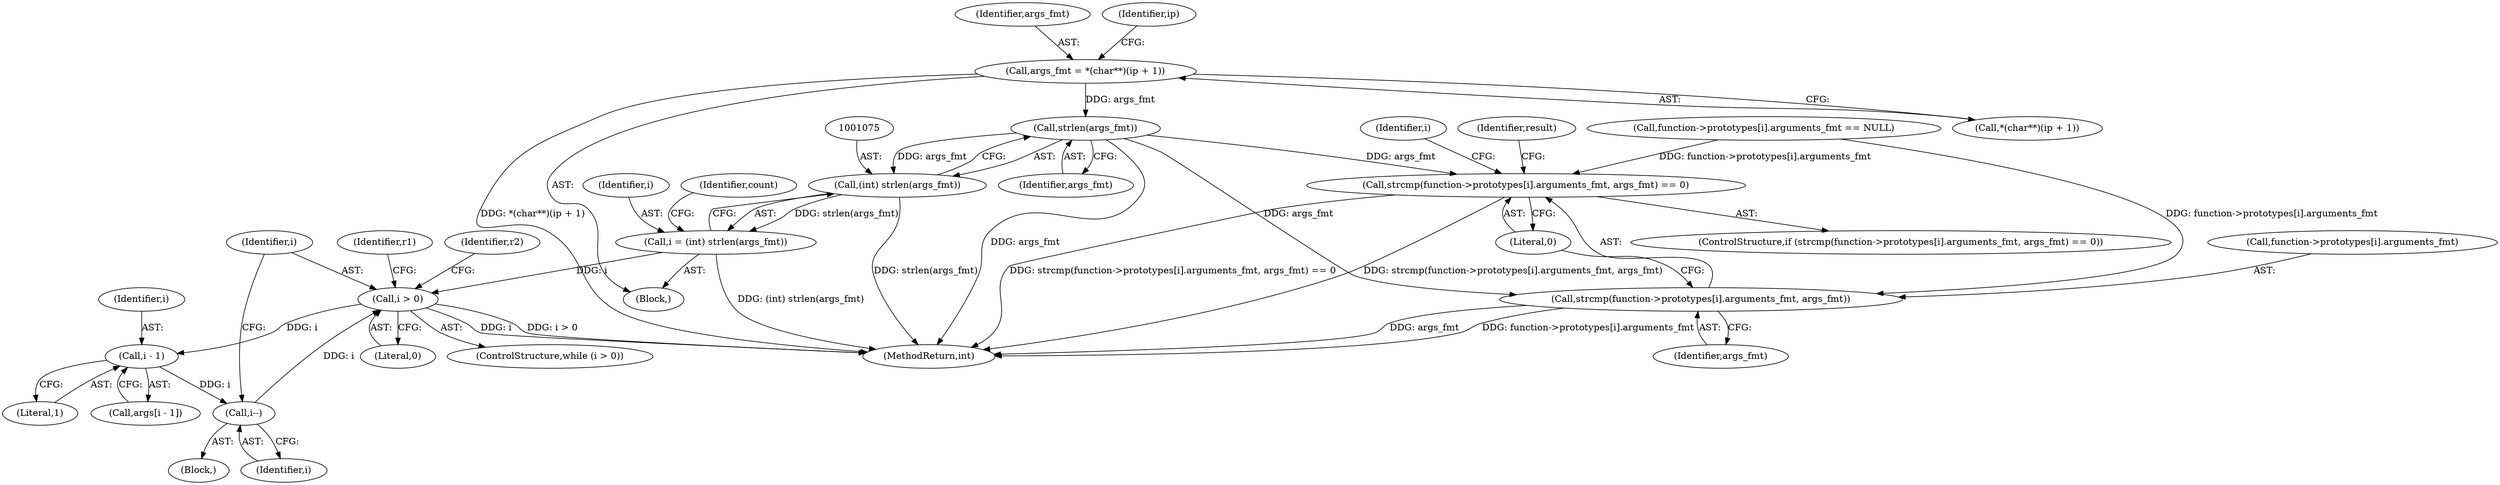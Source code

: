 digraph "0_yara_053e67e3ec81cc9268ce30eaf0d6663d8639ed1e@pointer" {
"1001060" [label="(Call,args_fmt = *(char**)(ip + 1))"];
"1001076" [label="(Call,strlen(args_fmt))"];
"1001074" [label="(Call,(int) strlen(args_fmt))"];
"1001072" [label="(Call,i = (int) strlen(args_fmt))"];
"1001082" [label="(Call,i > 0)"];
"1001096" [label="(Call,i - 1)"];
"1001100" [label="(Call,i--)"];
"1001151" [label="(Call,strcmp(function->prototypes[i].arguments_fmt, args_fmt) == 0)"];
"1001152" [label="(Call,strcmp(function->prototypes[i].arguments_fmt, args_fmt))"];
"1001060" [label="(Call,args_fmt = *(char**)(ip + 1))"];
"1001074" [label="(Call,(int) strlen(args_fmt))"];
"1001100" [label="(Call,i--)"];
"1001137" [label="(Identifier,i)"];
"1001096" [label="(Call,i - 1)"];
"1001097" [label="(Identifier,i)"];
"1001083" [label="(Identifier,i)"];
"1001073" [label="(Identifier,i)"];
"1001094" [label="(Call,args[i - 1])"];
"1001085" [label="(Block,)"];
"1001084" [label="(Literal,0)"];
"1000192" [label="(Block,)"];
"1002727" [label="(MethodReturn,int)"];
"1001062" [label="(Call,*(char**)(ip + 1))"];
"1001151" [label="(Call,strcmp(function->prototypes[i].arguments_fmt, args_fmt) == 0)"];
"1001061" [label="(Identifier,args_fmt)"];
"1001101" [label="(Identifier,i)"];
"1001098" [label="(Literal,1)"];
"1001079" [label="(Identifier,count)"];
"1001153" [label="(Call,function->prototypes[i].arguments_fmt)"];
"1001087" [label="(Identifier,r1)"];
"1001082" [label="(Call,i > 0)"];
"1001077" [label="(Identifier,args_fmt)"];
"1001072" [label="(Call,i = (int) strlen(args_fmt))"];
"1001161" [label="(Literal,0)"];
"1001150" [label="(ControlStructure,if (strcmp(function->prototypes[i].arguments_fmt, args_fmt) == 0))"];
"1001164" [label="(Identifier,result)"];
"1001081" [label="(ControlStructure,while (i > 0))"];
"1001140" [label="(Call,function->prototypes[i].arguments_fmt == NULL)"];
"1001076" [label="(Call,strlen(args_fmt))"];
"1001160" [label="(Identifier,args_fmt)"];
"1001152" [label="(Call,strcmp(function->prototypes[i].arguments_fmt, args_fmt))"];
"1001069" [label="(Identifier,ip)"];
"1001103" [label="(Identifier,r2)"];
"1001060" -> "1000192"  [label="AST: "];
"1001060" -> "1001062"  [label="CFG: "];
"1001061" -> "1001060"  [label="AST: "];
"1001062" -> "1001060"  [label="AST: "];
"1001069" -> "1001060"  [label="CFG: "];
"1001060" -> "1002727"  [label="DDG: *(char**)(ip + 1)"];
"1001060" -> "1001076"  [label="DDG: args_fmt"];
"1001076" -> "1001074"  [label="AST: "];
"1001076" -> "1001077"  [label="CFG: "];
"1001077" -> "1001076"  [label="AST: "];
"1001074" -> "1001076"  [label="CFG: "];
"1001076" -> "1002727"  [label="DDG: args_fmt"];
"1001076" -> "1001074"  [label="DDG: args_fmt"];
"1001076" -> "1001151"  [label="DDG: args_fmt"];
"1001076" -> "1001152"  [label="DDG: args_fmt"];
"1001074" -> "1001072"  [label="AST: "];
"1001075" -> "1001074"  [label="AST: "];
"1001072" -> "1001074"  [label="CFG: "];
"1001074" -> "1002727"  [label="DDG: strlen(args_fmt)"];
"1001074" -> "1001072"  [label="DDG: strlen(args_fmt)"];
"1001072" -> "1000192"  [label="AST: "];
"1001073" -> "1001072"  [label="AST: "];
"1001079" -> "1001072"  [label="CFG: "];
"1001072" -> "1002727"  [label="DDG: (int) strlen(args_fmt)"];
"1001072" -> "1001082"  [label="DDG: i"];
"1001082" -> "1001081"  [label="AST: "];
"1001082" -> "1001084"  [label="CFG: "];
"1001083" -> "1001082"  [label="AST: "];
"1001084" -> "1001082"  [label="AST: "];
"1001087" -> "1001082"  [label="CFG: "];
"1001103" -> "1001082"  [label="CFG: "];
"1001082" -> "1002727"  [label="DDG: i"];
"1001082" -> "1002727"  [label="DDG: i > 0"];
"1001100" -> "1001082"  [label="DDG: i"];
"1001082" -> "1001096"  [label="DDG: i"];
"1001096" -> "1001094"  [label="AST: "];
"1001096" -> "1001098"  [label="CFG: "];
"1001097" -> "1001096"  [label="AST: "];
"1001098" -> "1001096"  [label="AST: "];
"1001094" -> "1001096"  [label="CFG: "];
"1001096" -> "1001100"  [label="DDG: i"];
"1001100" -> "1001085"  [label="AST: "];
"1001100" -> "1001101"  [label="CFG: "];
"1001101" -> "1001100"  [label="AST: "];
"1001083" -> "1001100"  [label="CFG: "];
"1001151" -> "1001150"  [label="AST: "];
"1001151" -> "1001161"  [label="CFG: "];
"1001152" -> "1001151"  [label="AST: "];
"1001161" -> "1001151"  [label="AST: "];
"1001164" -> "1001151"  [label="CFG: "];
"1001137" -> "1001151"  [label="CFG: "];
"1001151" -> "1002727"  [label="DDG: strcmp(function->prototypes[i].arguments_fmt, args_fmt) == 0"];
"1001151" -> "1002727"  [label="DDG: strcmp(function->prototypes[i].arguments_fmt, args_fmt)"];
"1001140" -> "1001151"  [label="DDG: function->prototypes[i].arguments_fmt"];
"1001152" -> "1001160"  [label="CFG: "];
"1001153" -> "1001152"  [label="AST: "];
"1001160" -> "1001152"  [label="AST: "];
"1001161" -> "1001152"  [label="CFG: "];
"1001152" -> "1002727"  [label="DDG: args_fmt"];
"1001152" -> "1002727"  [label="DDG: function->prototypes[i].arguments_fmt"];
"1001140" -> "1001152"  [label="DDG: function->prototypes[i].arguments_fmt"];
}
